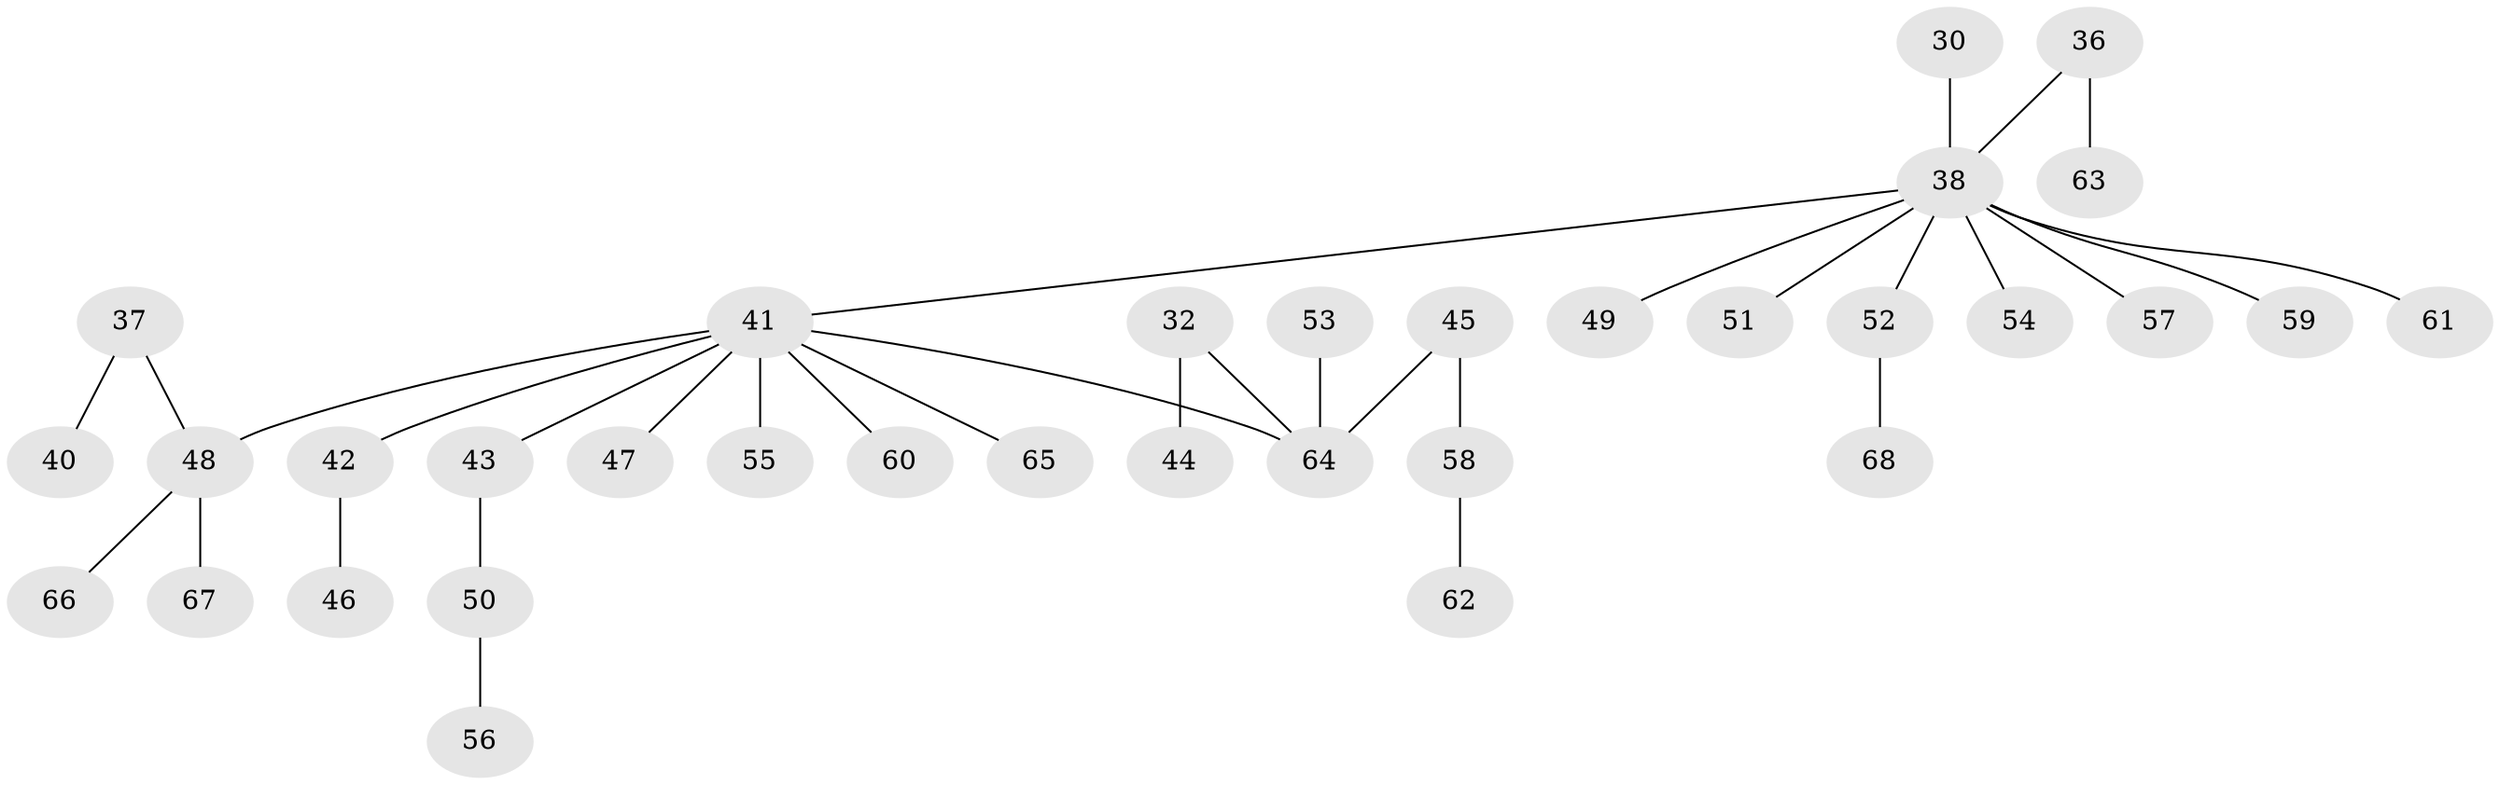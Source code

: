 // original degree distribution, {2: 0.27941176470588236, 7: 0.014705882352941176, 5: 0.04411764705882353, 3: 0.10294117647058823, 4: 0.07352941176470588, 1: 0.4852941176470588}
// Generated by graph-tools (version 1.1) at 2025/56/03/04/25 21:56:36]
// undirected, 34 vertices, 33 edges
graph export_dot {
graph [start="1"]
  node [color=gray90,style=filled];
  30;
  32 [super="+26+27"];
  36;
  37;
  38 [super="+18+17+24"];
  40;
  41 [super="+14+34+39"];
  42;
  43 [super="+12+29+35"];
  44;
  45 [super="+28+33"];
  46;
  47;
  48 [super="+11+20+21+23"];
  49;
  50;
  51;
  52;
  53;
  54;
  55;
  56;
  57;
  58;
  59 [super="+19"];
  60;
  61;
  62;
  63;
  64 [super="+31"];
  65;
  66;
  67;
  68;
  30 -- 38;
  32 -- 44;
  32 -- 64;
  36 -- 63;
  36 -- 38;
  37 -- 40;
  37 -- 48;
  38 -- 49;
  38 -- 52;
  38 -- 61;
  38 -- 51;
  38 -- 54;
  38 -- 57;
  38 -- 59;
  38 -- 41;
  41 -- 60;
  41 -- 55;
  41 -- 64;
  41 -- 65;
  41 -- 42;
  41 -- 43;
  41 -- 47;
  41 -- 48;
  42 -- 46;
  43 -- 50;
  45 -- 58;
  45 -- 64;
  48 -- 67;
  48 -- 66;
  50 -- 56;
  52 -- 68;
  53 -- 64;
  58 -- 62;
}
